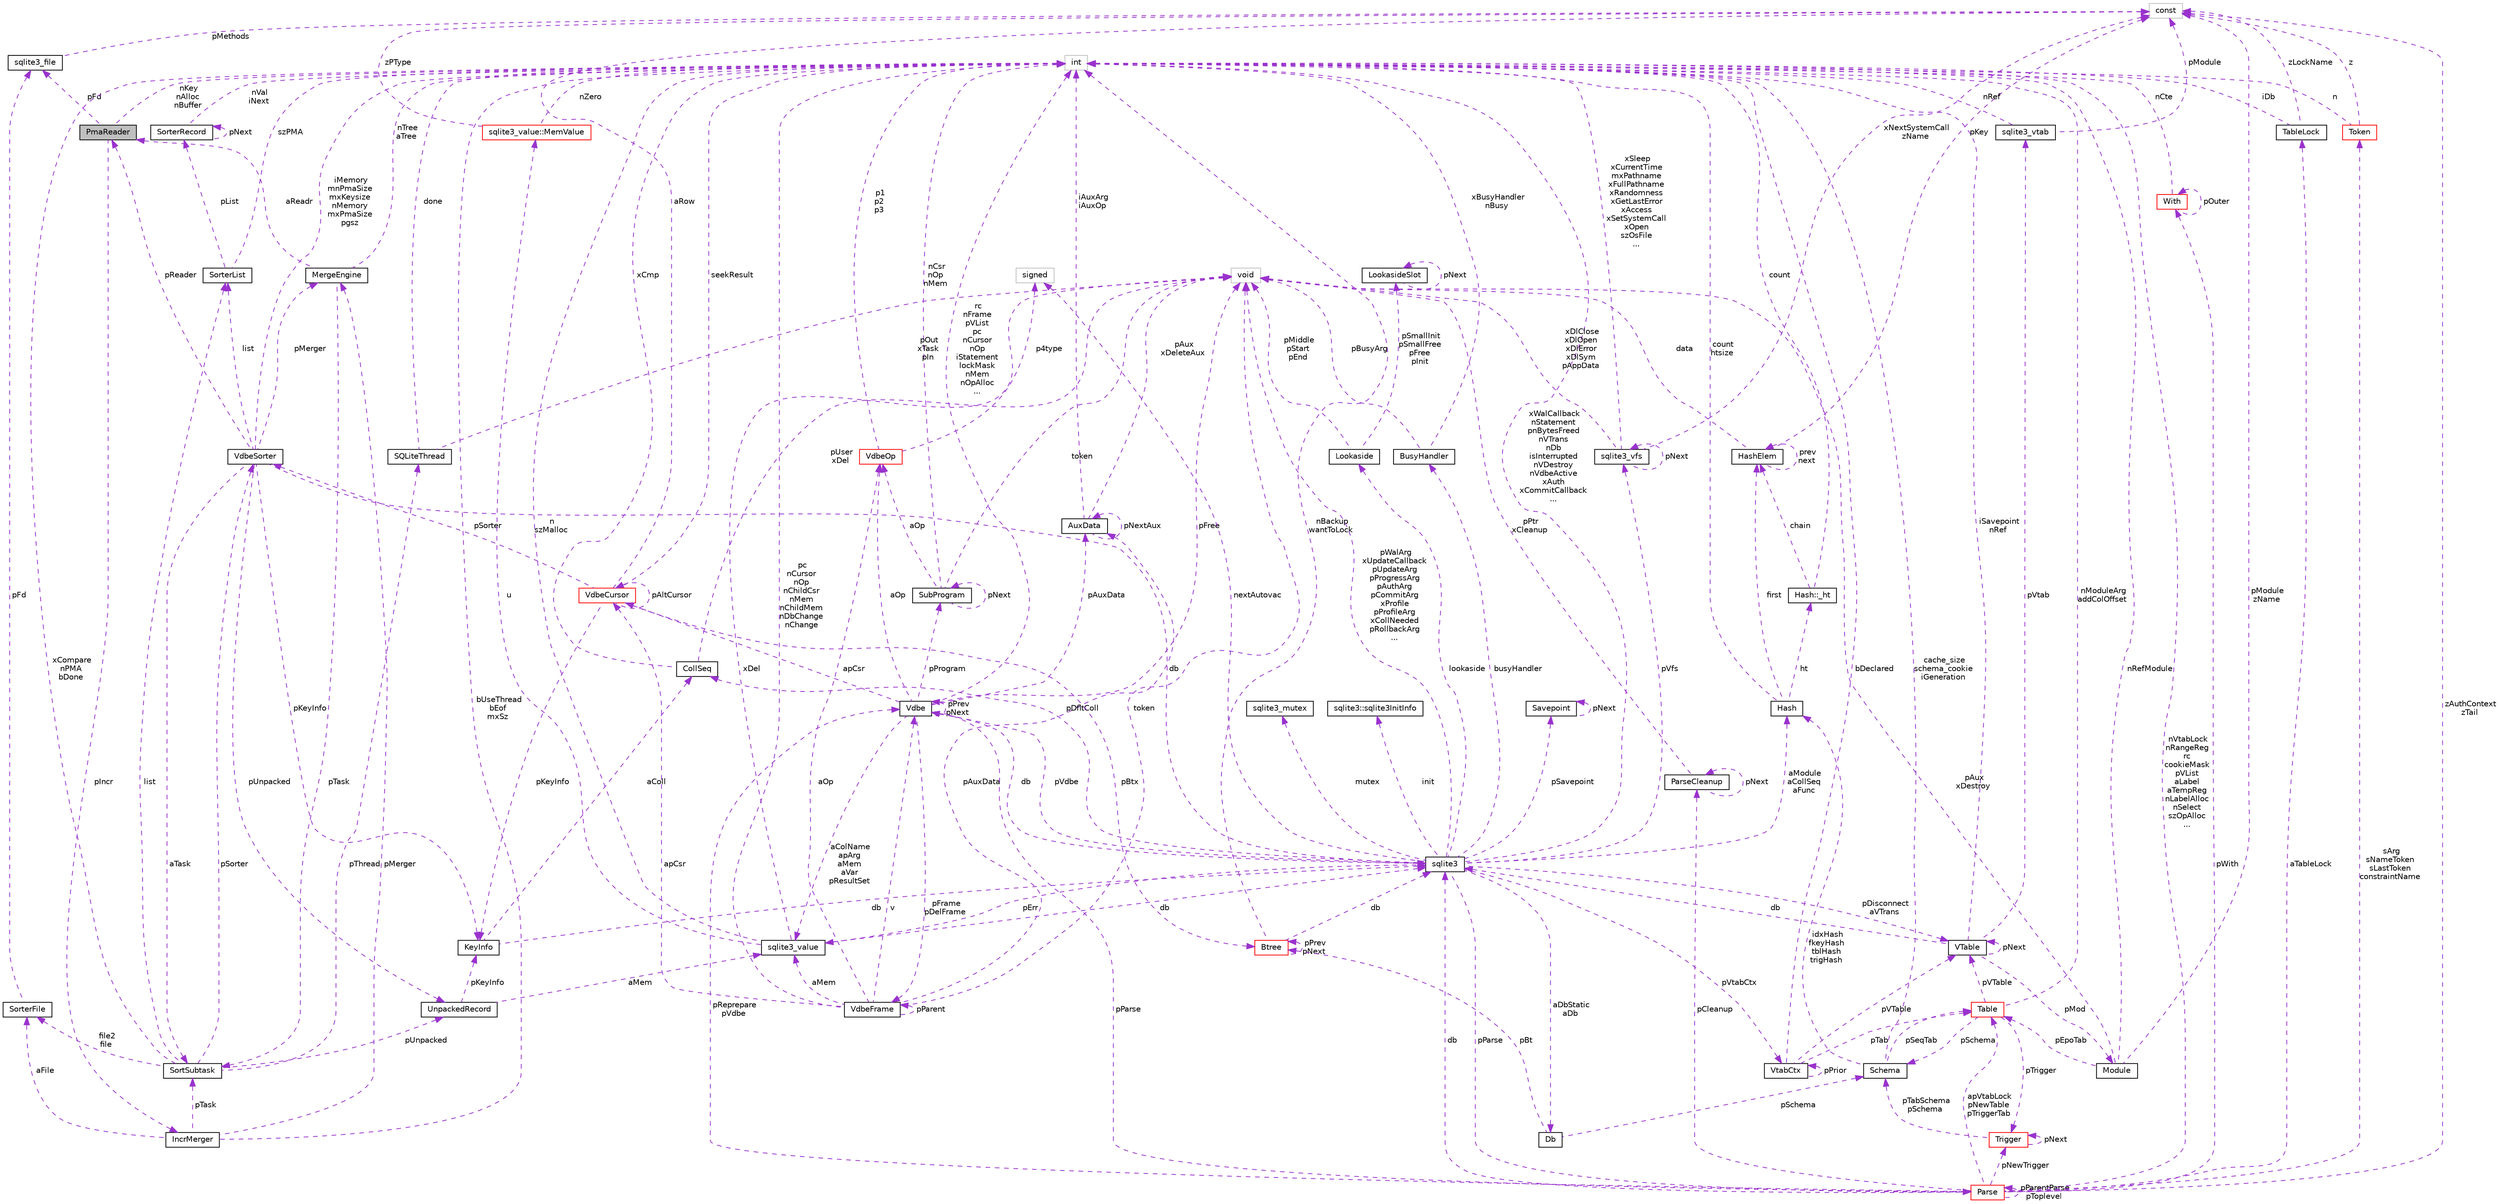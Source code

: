 digraph "PmaReader"
{
 // LATEX_PDF_SIZE
  edge [fontname="Helvetica",fontsize="10",labelfontname="Helvetica",labelfontsize="10"];
  node [fontname="Helvetica",fontsize="10",shape=record];
  Node1 [label="PmaReader",height=0.2,width=0.4,color="black", fillcolor="grey75", style="filled", fontcolor="black",tooltip=" "];
  Node2 -> Node1 [dir="back",color="darkorchid3",fontsize="10",style="dashed",label=" pFd" ,fontname="Helvetica"];
  Node2 [label="sqlite3_file",height=0.2,width=0.4,color="black", fillcolor="white", style="filled",URL="$structsqlite3__file.html",tooltip=" "];
  Node3 -> Node2 [dir="back",color="darkorchid3",fontsize="10",style="dashed",label=" pMethods" ,fontname="Helvetica"];
  Node3 [label="const",height=0.2,width=0.4,color="grey75", fillcolor="white", style="filled",tooltip=" "];
  Node4 -> Node1 [dir="back",color="darkorchid3",fontsize="10",style="dashed",label=" nKey\nnAlloc\nnBuffer" ,fontname="Helvetica"];
  Node4 [label="int",height=0.2,width=0.4,color="grey75", fillcolor="white", style="filled",tooltip=" "];
  Node5 -> Node1 [dir="back",color="darkorchid3",fontsize="10",style="dashed",label=" pIncr" ,fontname="Helvetica"];
  Node5 [label="IncrMerger",height=0.2,width=0.4,color="black", fillcolor="white", style="filled",URL="$structIncrMerger.html",tooltip=" "];
  Node6 -> Node5 [dir="back",color="darkorchid3",fontsize="10",style="dashed",label=" pMerger" ,fontname="Helvetica"];
  Node6 [label="MergeEngine",height=0.2,width=0.4,color="black", fillcolor="white", style="filled",URL="$structMergeEngine.html",tooltip=" "];
  Node1 -> Node6 [dir="back",color="darkorchid3",fontsize="10",style="dashed",label=" aReadr" ,fontname="Helvetica"];
  Node4 -> Node6 [dir="back",color="darkorchid3",fontsize="10",style="dashed",label=" nTree\naTree" ,fontname="Helvetica"];
  Node7 -> Node6 [dir="back",color="darkorchid3",fontsize="10",style="dashed",label=" pTask" ,fontname="Helvetica"];
  Node7 [label="SortSubtask",height=0.2,width=0.4,color="black", fillcolor="white", style="filled",URL="$structSortSubtask.html",tooltip=" "];
  Node8 -> Node7 [dir="back",color="darkorchid3",fontsize="10",style="dashed",label=" list" ,fontname="Helvetica"];
  Node8 [label="SorterList",height=0.2,width=0.4,color="black", fillcolor="white", style="filled",URL="$structSorterList.html",tooltip=" "];
  Node9 -> Node8 [dir="back",color="darkorchid3",fontsize="10",style="dashed",label=" pList" ,fontname="Helvetica"];
  Node9 [label="SorterRecord",height=0.2,width=0.4,color="black", fillcolor="white", style="filled",URL="$structSorterRecord.html",tooltip=" "];
  Node9 -> Node9 [dir="back",color="darkorchid3",fontsize="10",style="dashed",label=" pNext" ,fontname="Helvetica"];
  Node4 -> Node9 [dir="back",color="darkorchid3",fontsize="10",style="dashed",label=" nVal\niNext" ,fontname="Helvetica"];
  Node4 -> Node8 [dir="back",color="darkorchid3",fontsize="10",style="dashed",label=" szPMA" ,fontname="Helvetica"];
  Node4 -> Node7 [dir="back",color="darkorchid3",fontsize="10",style="dashed",label=" xCompare\nnPMA\nbDone" ,fontname="Helvetica"];
  Node10 -> Node7 [dir="back",color="darkorchid3",fontsize="10",style="dashed",label=" pSorter" ,fontname="Helvetica"];
  Node10 [label="VdbeSorter",height=0.2,width=0.4,color="black", fillcolor="white", style="filled",URL="$structVdbeSorter.html",tooltip=" "];
  Node8 -> Node10 [dir="back",color="darkorchid3",fontsize="10",style="dashed",label=" list" ,fontname="Helvetica"];
  Node11 -> Node10 [dir="back",color="darkorchid3",fontsize="10",style="dashed",label=" db" ,fontname="Helvetica"];
  Node11 [label="sqlite3",height=0.2,width=0.4,color="black", fillcolor="white", style="filled",URL="$structsqlite3.html",tooltip=" "];
  Node12 -> Node11 [dir="back",color="darkorchid3",fontsize="10",style="dashed",label=" pVdbe" ,fontname="Helvetica"];
  Node12 [label="Vdbe",height=0.2,width=0.4,color="black", fillcolor="white", style="filled",URL="$structVdbe.html",tooltip=" "];
  Node12 -> Node12 [dir="back",color="darkorchid3",fontsize="10",style="dashed",label=" pPrev\npNext" ,fontname="Helvetica"];
  Node11 -> Node12 [dir="back",color="darkorchid3",fontsize="10",style="dashed",label=" db" ,fontname="Helvetica"];
  Node13 -> Node12 [dir="back",color="darkorchid3",fontsize="10",style="dashed",label=" pFree" ,fontname="Helvetica"];
  Node13 [label="void",height=0.2,width=0.4,color="grey75", fillcolor="white", style="filled",tooltip=" "];
  Node14 -> Node12 [dir="back",color="darkorchid3",fontsize="10",style="dashed",label=" aColName\napArg\naMem\naVar\npResultSet" ,fontname="Helvetica"];
  Node14 [label="sqlite3_value",height=0.2,width=0.4,color="black", fillcolor="white", style="filled",URL="$structsqlite3__value.html",tooltip=" "];
  Node11 -> Node14 [dir="back",color="darkorchid3",fontsize="10",style="dashed",label=" db" ,fontname="Helvetica"];
  Node13 -> Node14 [dir="back",color="darkorchid3",fontsize="10",style="dashed",label=" xDel" ,fontname="Helvetica"];
  Node15 -> Node14 [dir="back",color="darkorchid3",fontsize="10",style="dashed",label=" u" ,fontname="Helvetica"];
  Node15 [label="sqlite3_value::MemValue",height=0.2,width=0.4,color="red", fillcolor="white", style="filled",URL="$unionsqlite3__value_1_1MemValue.html",tooltip=" "];
  Node4 -> Node15 [dir="back",color="darkorchid3",fontsize="10",style="dashed",label=" nZero" ,fontname="Helvetica"];
  Node3 -> Node15 [dir="back",color="darkorchid3",fontsize="10",style="dashed",label=" zPType" ,fontname="Helvetica"];
  Node4 -> Node14 [dir="back",color="darkorchid3",fontsize="10",style="dashed",label=" n\nszMalloc" ,fontname="Helvetica"];
  Node18 -> Node12 [dir="back",color="darkorchid3",fontsize="10",style="dashed",label=" pFrame\npDelFrame" ,fontname="Helvetica"];
  Node18 [label="VdbeFrame",height=0.2,width=0.4,color="black", fillcolor="white", style="filled",URL="$structVdbeFrame.html",tooltip=" "];
  Node12 -> Node18 [dir="back",color="darkorchid3",fontsize="10",style="dashed",label=" v" ,fontname="Helvetica"];
  Node13 -> Node18 [dir="back",color="darkorchid3",fontsize="10",style="dashed",label=" token" ,fontname="Helvetica"];
  Node14 -> Node18 [dir="back",color="darkorchid3",fontsize="10",style="dashed",label=" aMem" ,fontname="Helvetica"];
  Node18 -> Node18 [dir="back",color="darkorchid3",fontsize="10",style="dashed",label=" pParent" ,fontname="Helvetica"];
  Node4 -> Node18 [dir="back",color="darkorchid3",fontsize="10",style="dashed",label=" pc\nnCursor\nnOp\nnChildCsr\nnMem\nnChildMem\nnDbChange\nnChange" ,fontname="Helvetica"];
  Node19 -> Node18 [dir="back",color="darkorchid3",fontsize="10",style="dashed",label=" pAuxData" ,fontname="Helvetica"];
  Node19 [label="AuxData",height=0.2,width=0.4,color="black", fillcolor="white", style="filled",URL="$structAuxData.html",tooltip=" "];
  Node13 -> Node19 [dir="back",color="darkorchid3",fontsize="10",style="dashed",label=" pAux\nxDeleteAux" ,fontname="Helvetica"];
  Node4 -> Node19 [dir="back",color="darkorchid3",fontsize="10",style="dashed",label=" iAuxArg\niAuxOp" ,fontname="Helvetica"];
  Node19 -> Node19 [dir="back",color="darkorchid3",fontsize="10",style="dashed",label=" pNextAux" ,fontname="Helvetica"];
  Node20 -> Node18 [dir="back",color="darkorchid3",fontsize="10",style="dashed",label=" apCsr" ,fontname="Helvetica"];
  Node20 [label="VdbeCursor",height=0.2,width=0.4,color="red", fillcolor="white", style="filled",URL="$structVdbeCursor.html",tooltip=" "];
  Node4 -> Node20 [dir="back",color="darkorchid3",fontsize="10",style="dashed",label=" seekResult" ,fontname="Helvetica"];
  Node20 -> Node20 [dir="back",color="darkorchid3",fontsize="10",style="dashed",label=" pAltCursor" ,fontname="Helvetica"];
  Node38 -> Node20 [dir="back",color="darkorchid3",fontsize="10",style="dashed",label=" pKeyInfo" ,fontname="Helvetica"];
  Node38 [label="KeyInfo",height=0.2,width=0.4,color="black", fillcolor="white", style="filled",URL="$structKeyInfo.html",tooltip=" "];
  Node11 -> Node38 [dir="back",color="darkorchid3",fontsize="10",style="dashed",label=" db" ,fontname="Helvetica"];
  Node39 -> Node38 [dir="back",color="darkorchid3",fontsize="10",style="dashed",label=" aColl" ,fontname="Helvetica"];
  Node39 [label="CollSeq",height=0.2,width=0.4,color="black", fillcolor="white", style="filled",URL="$structCollSeq.html",tooltip=" "];
  Node13 -> Node39 [dir="back",color="darkorchid3",fontsize="10",style="dashed",label=" pUser\nxDel" ,fontname="Helvetica"];
  Node4 -> Node39 [dir="back",color="darkorchid3",fontsize="10",style="dashed",label=" xCmp" ,fontname="Helvetica"];
  Node10 -> Node20 [dir="back",color="darkorchid3",fontsize="10",style="dashed",label=" pSorter" ,fontname="Helvetica"];
  Node27 -> Node20 [dir="back",color="darkorchid3",fontsize="10",style="dashed",label=" pBtx" ,fontname="Helvetica"];
  Node27 [label="Btree",height=0.2,width=0.4,color="red", fillcolor="white", style="filled",URL="$structBtree.html",tooltip=" "];
  Node11 -> Node27 [dir="back",color="darkorchid3",fontsize="10",style="dashed",label=" db" ,fontname="Helvetica"];
  Node4 -> Node27 [dir="back",color="darkorchid3",fontsize="10",style="dashed",label=" nBackup\nwantToLock" ,fontname="Helvetica"];
  Node27 -> Node27 [dir="back",color="darkorchid3",fontsize="10",style="dashed",label=" pPrev\npNext" ,fontname="Helvetica"];
  Node3 -> Node20 [dir="back",color="darkorchid3",fontsize="10",style="dashed",label=" aRow" ,fontname="Helvetica"];
  Node42 -> Node18 [dir="back",color="darkorchid3",fontsize="10",style="dashed",label=" aOp" ,fontname="Helvetica"];
  Node42 [label="VdbeOp",height=0.2,width=0.4,color="red", fillcolor="white", style="filled",URL="$structVdbeOp.html",tooltip=" "];
  Node4 -> Node42 [dir="back",color="darkorchid3",fontsize="10",style="dashed",label=" p1\np2\np3" ,fontname="Helvetica"];
  Node75 -> Node42 [dir="back",color="darkorchid3",fontsize="10",style="dashed",label=" p4type" ,fontname="Helvetica"];
  Node75 [label="signed",height=0.2,width=0.4,color="grey75", fillcolor="white", style="filled",tooltip=" "];
  Node4 -> Node12 [dir="back",color="darkorchid3",fontsize="10",style="dashed",label=" rc\nnFrame\npVList\npc\nnCursor\nnOp\niStatement\nlockMask\nnMem\nnOpAlloc\n..." ,fontname="Helvetica"];
  Node19 -> Node12 [dir="back",color="darkorchid3",fontsize="10",style="dashed",label=" pAuxData" ,fontname="Helvetica"];
  Node73 -> Node12 [dir="back",color="darkorchid3",fontsize="10",style="dashed",label=" pProgram" ,fontname="Helvetica"];
  Node73 [label="SubProgram",height=0.2,width=0.4,color="black", fillcolor="white", style="filled",URL="$structSubProgram.html",tooltip=" "];
  Node13 -> Node73 [dir="back",color="darkorchid3",fontsize="10",style="dashed",label=" token" ,fontname="Helvetica"];
  Node4 -> Node73 [dir="back",color="darkorchid3",fontsize="10",style="dashed",label=" nCsr\nnOp\nnMem" ,fontname="Helvetica"];
  Node73 -> Node73 [dir="back",color="darkorchid3",fontsize="10",style="dashed",label=" pNext" ,fontname="Helvetica"];
  Node42 -> Node73 [dir="back",color="darkorchid3",fontsize="10",style="dashed",label=" aOp" ,fontname="Helvetica"];
  Node20 -> Node12 [dir="back",color="darkorchid3",fontsize="10",style="dashed",label=" apCsr" ,fontname="Helvetica"];
  Node76 -> Node12 [dir="back",color="darkorchid3",fontsize="10",style="dashed",label=" pParse" ,fontname="Helvetica"];
  Node76 [label="Parse",height=0.2,width=0.4,color="red", fillcolor="white", style="filled",URL="$structParse.html",tooltip=" "];
  Node12 -> Node76 [dir="back",color="darkorchid3",fontsize="10",style="dashed",label=" pReprepare\npVdbe" ,fontname="Helvetica"];
  Node11 -> Node76 [dir="back",color="darkorchid3",fontsize="10",style="dashed",label=" db" ,fontname="Helvetica"];
  Node77 -> Node76 [dir="back",color="darkorchid3",fontsize="10",style="dashed",label=" pCleanup" ,fontname="Helvetica"];
  Node77 [label="ParseCleanup",height=0.2,width=0.4,color="black", fillcolor="white", style="filled",URL="$structParseCleanup.html",tooltip=" "];
  Node77 -> Node77 [dir="back",color="darkorchid3",fontsize="10",style="dashed",label=" pNext" ,fontname="Helvetica"];
  Node13 -> Node77 [dir="back",color="darkorchid3",fontsize="10",style="dashed",label=" pPtr\nxCleanup" ,fontname="Helvetica"];
  Node78 -> Node76 [dir="back",color="darkorchid3",fontsize="10",style="dashed",label=" aTableLock" ,fontname="Helvetica"];
  Node78 [label="TableLock",height=0.2,width=0.4,color="black", fillcolor="white", style="filled",URL="$structTableLock.html",tooltip=" "];
  Node4 -> Node78 [dir="back",color="darkorchid3",fontsize="10",style="dashed",label=" iDb" ,fontname="Helvetica"];
  Node3 -> Node78 [dir="back",color="darkorchid3",fontsize="10",style="dashed",label=" zLockName" ,fontname="Helvetica"];
  Node79 -> Node76 [dir="back",color="darkorchid3",fontsize="10",style="dashed",label=" sArg\nsNameToken\nsLastToken\nconstraintName" ,fontname="Helvetica"];
  Node79 [label="Token",height=0.2,width=0.4,color="red", fillcolor="white", style="filled",URL="$classToken.html",tooltip=" "];
  Node4 -> Node79 [dir="back",color="darkorchid3",fontsize="10",style="dashed",label=" n" ,fontname="Helvetica"];
  Node3 -> Node79 [dir="back",color="darkorchid3",fontsize="10",style="dashed",label=" z" ,fontname="Helvetica"];
  Node59 -> Node76 [dir="back",color="darkorchid3",fontsize="10",style="dashed",label=" pWith" ,fontname="Helvetica"];
  Node59 [label="With",height=0.2,width=0.4,color="red", fillcolor="white", style="filled",URL="$structWith.html",tooltip=" "];
  Node59 -> Node59 [dir="back",color="darkorchid3",fontsize="10",style="dashed",label=" pOuter" ,fontname="Helvetica"];
  Node4 -> Node59 [dir="back",color="darkorchid3",fontsize="10",style="dashed",label=" nCte" ,fontname="Helvetica"];
  Node4 -> Node76 [dir="back",color="darkorchid3",fontsize="10",style="dashed",label=" nVtabLock\nnRangeReg\nrc\ncookieMask\npVList\naLabel\naTempReg\nnLabelAlloc\nnSelect\nszOpAlloc\n..." ,fontname="Helvetica"];
  Node46 -> Node76 [dir="back",color="darkorchid3",fontsize="10",style="dashed",label=" apVtabLock\npNewTable\npTriggerTab" ,fontname="Helvetica"];
  Node46 [label="Table",height=0.2,width=0.4,color="red", fillcolor="white", style="filled",URL="$structTable.html",tooltip=" "];
  Node47 -> Node46 [dir="back",color="darkorchid3",fontsize="10",style="dashed",label=" pSchema" ,fontname="Helvetica"];
  Node47 [label="Schema",height=0.2,width=0.4,color="black", fillcolor="white", style="filled",URL="$structSchema.html",tooltip=" "];
  Node4 -> Node47 [dir="back",color="darkorchid3",fontsize="10",style="dashed",label=" cache_size\nschema_cookie\niGeneration" ,fontname="Helvetica"];
  Node46 -> Node47 [dir="back",color="darkorchid3",fontsize="10",style="dashed",label=" pSeqTab" ,fontname="Helvetica"];
  Node48 -> Node47 [dir="back",color="darkorchid3",fontsize="10",style="dashed",label=" idxHash\nfkeyHash\ntblHash\ntrigHash" ,fontname="Helvetica"];
  Node48 [label="Hash",height=0.2,width=0.4,color="black", fillcolor="white", style="filled",URL="$structHash.html",tooltip=" "];
  Node49 -> Node48 [dir="back",color="darkorchid3",fontsize="10",style="dashed",label=" ht" ,fontname="Helvetica"];
  Node49 [label="Hash::_ht",height=0.2,width=0.4,color="black", fillcolor="white", style="filled",URL="$structHash_1_1__ht.html",tooltip=" "];
  Node4 -> Node49 [dir="back",color="darkorchid3",fontsize="10",style="dashed",label=" count" ,fontname="Helvetica"];
  Node50 -> Node49 [dir="back",color="darkorchid3",fontsize="10",style="dashed",label=" chain" ,fontname="Helvetica"];
  Node50 [label="HashElem",height=0.2,width=0.4,color="black", fillcolor="white", style="filled",URL="$structHashElem.html",tooltip=" "];
  Node13 -> Node50 [dir="back",color="darkorchid3",fontsize="10",style="dashed",label=" data" ,fontname="Helvetica"];
  Node50 -> Node50 [dir="back",color="darkorchid3",fontsize="10",style="dashed",label=" prev\nnext" ,fontname="Helvetica"];
  Node3 -> Node50 [dir="back",color="darkorchid3",fontsize="10",style="dashed",label=" pKey" ,fontname="Helvetica"];
  Node4 -> Node48 [dir="back",color="darkorchid3",fontsize="10",style="dashed",label=" count\nhtsize" ,fontname="Helvetica"];
  Node50 -> Node48 [dir="back",color="darkorchid3",fontsize="10",style="dashed",label=" first" ,fontname="Helvetica"];
  Node44 -> Node46 [dir="back",color="darkorchid3",fontsize="10",style="dashed",label=" pVTable" ,fontname="Helvetica"];
  Node44 [label="VTable",height=0.2,width=0.4,color="black", fillcolor="white", style="filled",URL="$structVTable.html",tooltip=" "];
  Node11 -> Node44 [dir="back",color="darkorchid3",fontsize="10",style="dashed",label=" db" ,fontname="Helvetica"];
  Node44 -> Node44 [dir="back",color="darkorchid3",fontsize="10",style="dashed",label=" pNext" ,fontname="Helvetica"];
  Node4 -> Node44 [dir="back",color="darkorchid3",fontsize="10",style="dashed",label=" iSavepoint\nnRef" ,fontname="Helvetica"];
  Node45 -> Node44 [dir="back",color="darkorchid3",fontsize="10",style="dashed",label=" pMod" ,fontname="Helvetica"];
  Node45 [label="Module",height=0.2,width=0.4,color="black", fillcolor="white", style="filled",URL="$structModule.html",tooltip=" "];
  Node13 -> Node45 [dir="back",color="darkorchid3",fontsize="10",style="dashed",label=" pAux\nxDestroy" ,fontname="Helvetica"];
  Node4 -> Node45 [dir="back",color="darkorchid3",fontsize="10",style="dashed",label=" nRefModule" ,fontname="Helvetica"];
  Node46 -> Node45 [dir="back",color="darkorchid3",fontsize="10",style="dashed",label=" pEpoTab" ,fontname="Helvetica"];
  Node3 -> Node45 [dir="back",color="darkorchid3",fontsize="10",style="dashed",label=" pModule\nzName" ,fontname="Helvetica"];
  Node41 -> Node44 [dir="back",color="darkorchid3",fontsize="10",style="dashed",label=" pVtab" ,fontname="Helvetica"];
  Node41 [label="sqlite3_vtab",height=0.2,width=0.4,color="black", fillcolor="white", style="filled",URL="$structsqlite3__vtab.html",tooltip=" "];
  Node4 -> Node41 [dir="back",color="darkorchid3",fontsize="10",style="dashed",label=" nRef" ,fontname="Helvetica"];
  Node3 -> Node41 [dir="back",color="darkorchid3",fontsize="10",style="dashed",label=" pModule" ,fontname="Helvetica"];
  Node4 -> Node46 [dir="back",color="darkorchid3",fontsize="10",style="dashed",label=" nModuleArg\naddColOffset" ,fontname="Helvetica"];
  Node70 -> Node46 [dir="back",color="darkorchid3",fontsize="10",style="dashed",label=" pTrigger" ,fontname="Helvetica"];
  Node70 [label="Trigger",height=0.2,width=0.4,color="red", fillcolor="white", style="filled",URL="$structTrigger.html",tooltip=" "];
  Node47 -> Node70 [dir="back",color="darkorchid3",fontsize="10",style="dashed",label=" pTabSchema\npSchema" ,fontname="Helvetica"];
  Node70 -> Node70 [dir="back",color="darkorchid3",fontsize="10",style="dashed",label=" pNext" ,fontname="Helvetica"];
  Node70 -> Node76 [dir="back",color="darkorchid3",fontsize="10",style="dashed",label=" pNewTrigger" ,fontname="Helvetica"];
  Node3 -> Node76 [dir="back",color="darkorchid3",fontsize="10",style="dashed",label=" zAuthContext\nzTail" ,fontname="Helvetica"];
  Node76 -> Node76 [dir="back",color="darkorchid3",fontsize="10",style="dashed",label=" pParentParse\npToplevel" ,fontname="Helvetica"];
  Node42 -> Node12 [dir="back",color="darkorchid3",fontsize="10",style="dashed",label=" aOp" ,fontname="Helvetica"];
  Node97 -> Node11 [dir="back",color="darkorchid3",fontsize="10",style="dashed",label=" pSavepoint" ,fontname="Helvetica"];
  Node97 [label="Savepoint",height=0.2,width=0.4,color="black", fillcolor="white", style="filled",URL="$structSavepoint.html",tooltip=" "];
  Node97 -> Node97 [dir="back",color="darkorchid3",fontsize="10",style="dashed",label=" pNext" ,fontname="Helvetica"];
  Node13 -> Node11 [dir="back",color="darkorchid3",fontsize="10",style="dashed",label=" pWalArg\nxUpdateCallback\npUpdateArg\npProgressArg\npAuthArg\npCommitArg\nxProfile\npProfileArg\nxCollNeeded\npRollbackArg\n..." ,fontname="Helvetica"];
  Node98 -> Node11 [dir="back",color="darkorchid3",fontsize="10",style="dashed",label=" lookaside" ,fontname="Helvetica"];
  Node98 [label="Lookaside",height=0.2,width=0.4,color="black", fillcolor="white", style="filled",URL="$structLookaside.html",tooltip=" "];
  Node13 -> Node98 [dir="back",color="darkorchid3",fontsize="10",style="dashed",label=" pMiddle\npStart\npEnd" ,fontname="Helvetica"];
  Node99 -> Node98 [dir="back",color="darkorchid3",fontsize="10",style="dashed",label=" pSmallInit\npSmallFree\npFree\npInit" ,fontname="Helvetica"];
  Node99 [label="LookasideSlot",height=0.2,width=0.4,color="black", fillcolor="white", style="filled",URL="$structLookasideSlot.html",tooltip=" "];
  Node99 -> Node99 [dir="back",color="darkorchid3",fontsize="10",style="dashed",label=" pNext" ,fontname="Helvetica"];
  Node14 -> Node11 [dir="back",color="darkorchid3",fontsize="10",style="dashed",label=" pErr" ,fontname="Helvetica"];
  Node25 -> Node11 [dir="back",color="darkorchid3",fontsize="10",style="dashed",label=" mutex" ,fontname="Helvetica"];
  Node25 [label="sqlite3_mutex",height=0.2,width=0.4,color="black", fillcolor="white", style="filled",URL="$structsqlite3__mutex.html",tooltip=" "];
  Node34 -> Node11 [dir="back",color="darkorchid3",fontsize="10",style="dashed",label=" pVfs" ,fontname="Helvetica"];
  Node34 [label="sqlite3_vfs",height=0.2,width=0.4,color="black", fillcolor="white", style="filled",URL="$structsqlite3__vfs.html",tooltip=" "];
  Node13 -> Node34 [dir="back",color="darkorchid3",fontsize="10",style="dashed",label=" xDlClose\nxDlOpen\nxDlError\nxDlSym\npAppData" ,fontname="Helvetica"];
  Node34 -> Node34 [dir="back",color="darkorchid3",fontsize="10",style="dashed",label=" pNext" ,fontname="Helvetica"];
  Node4 -> Node34 [dir="back",color="darkorchid3",fontsize="10",style="dashed",label=" xSleep\nxCurrentTime\nmxPathname\nxFullPathname\nxRandomness\nxGetLastError\nxAccess\nxSetSystemCall\nxOpen\nszOsFile\n..." ,fontname="Helvetica"];
  Node3 -> Node34 [dir="back",color="darkorchid3",fontsize="10",style="dashed",label=" xNextSystemCall\nzName" ,fontname="Helvetica"];
  Node100 -> Node11 [dir="back",color="darkorchid3",fontsize="10",style="dashed",label=" init" ,fontname="Helvetica"];
  Node100 [label="sqlite3::sqlite3InitInfo",height=0.2,width=0.4,color="black", fillcolor="white", style="filled",URL="$structsqlite3_1_1sqlite3InitInfo.html",tooltip=" "];
  Node101 -> Node11 [dir="back",color="darkorchid3",fontsize="10",style="dashed",label=" busyHandler" ,fontname="Helvetica"];
  Node101 [label="BusyHandler",height=0.2,width=0.4,color="black", fillcolor="white", style="filled",URL="$structBusyHandler.html",tooltip=" "];
  Node13 -> Node101 [dir="back",color="darkorchid3",fontsize="10",style="dashed",label=" pBusyArg" ,fontname="Helvetica"];
  Node4 -> Node101 [dir="back",color="darkorchid3",fontsize="10",style="dashed",label=" xBusyHandler\nnBusy" ,fontname="Helvetica"];
  Node102 -> Node11 [dir="back",color="darkorchid3",fontsize="10",style="dashed",label=" pVtabCtx" ,fontname="Helvetica"];
  Node102 [label="VtabCtx",height=0.2,width=0.4,color="black", fillcolor="white", style="filled",URL="$structVtabCtx.html",tooltip=" "];
  Node102 -> Node102 [dir="back",color="darkorchid3",fontsize="10",style="dashed",label=" pPrior" ,fontname="Helvetica"];
  Node4 -> Node102 [dir="back",color="darkorchid3",fontsize="10",style="dashed",label=" bDeclared" ,fontname="Helvetica"];
  Node44 -> Node102 [dir="back",color="darkorchid3",fontsize="10",style="dashed",label=" pVTable" ,fontname="Helvetica"];
  Node46 -> Node102 [dir="back",color="darkorchid3",fontsize="10",style="dashed",label=" pTab" ,fontname="Helvetica"];
  Node39 -> Node11 [dir="back",color="darkorchid3",fontsize="10",style="dashed",label=" pDfltColl" ,fontname="Helvetica"];
  Node44 -> Node11 [dir="back",color="darkorchid3",fontsize="10",style="dashed",label=" pDisconnect\naVTrans" ,fontname="Helvetica"];
  Node4 -> Node11 [dir="back",color="darkorchid3",fontsize="10",style="dashed",label=" xWalCallback\nnStatement\npnBytesFreed\nnVTrans\nnDb\nisInterrupted\nnVDestroy\nnVdbeActive\nxAuth\nxCommitCallback\n..." ,fontname="Helvetica"];
  Node75 -> Node11 [dir="back",color="darkorchid3",fontsize="10",style="dashed",label=" nextAutovac" ,fontname="Helvetica"];
  Node103 -> Node11 [dir="back",color="darkorchid3",fontsize="10",style="dashed",label=" aDbStatic\naDb" ,fontname="Helvetica"];
  Node103 [label="Db",height=0.2,width=0.4,color="black", fillcolor="white", style="filled",URL="$structDb.html",tooltip=" "];
  Node47 -> Node103 [dir="back",color="darkorchid3",fontsize="10",style="dashed",label=" pSchema" ,fontname="Helvetica"];
  Node27 -> Node103 [dir="back",color="darkorchid3",fontsize="10",style="dashed",label=" pBt" ,fontname="Helvetica"];
  Node48 -> Node11 [dir="back",color="darkorchid3",fontsize="10",style="dashed",label=" aModule\naCollSeq\naFunc" ,fontname="Helvetica"];
  Node76 -> Node11 [dir="back",color="darkorchid3",fontsize="10",style="dashed",label=" pParse" ,fontname="Helvetica"];
  Node6 -> Node10 [dir="back",color="darkorchid3",fontsize="10",style="dashed",label=" pMerger" ,fontname="Helvetica"];
  Node1 -> Node10 [dir="back",color="darkorchid3",fontsize="10",style="dashed",label=" pReader" ,fontname="Helvetica"];
  Node4 -> Node10 [dir="back",color="darkorchid3",fontsize="10",style="dashed",label=" iMemory\nmnPmaSize\nmxKeysize\nnMemory\nmxPmaSize\npgsz" ,fontname="Helvetica"];
  Node38 -> Node10 [dir="back",color="darkorchid3",fontsize="10",style="dashed",label=" pKeyInfo" ,fontname="Helvetica"];
  Node104 -> Node10 [dir="back",color="darkorchid3",fontsize="10",style="dashed",label=" pUnpacked" ,fontname="Helvetica"];
  Node104 [label="UnpackedRecord",height=0.2,width=0.4,color="black", fillcolor="white", style="filled",URL="$structUnpackedRecord.html",tooltip=" "];
  Node14 -> Node104 [dir="back",color="darkorchid3",fontsize="10",style="dashed",label=" aMem" ,fontname="Helvetica"];
  Node38 -> Node104 [dir="back",color="darkorchid3",fontsize="10",style="dashed",label=" pKeyInfo" ,fontname="Helvetica"];
  Node7 -> Node10 [dir="back",color="darkorchid3",fontsize="10",style="dashed",label=" aTask" ,fontname="Helvetica"];
  Node105 -> Node7 [dir="back",color="darkorchid3",fontsize="10",style="dashed",label=" pThread" ,fontname="Helvetica"];
  Node105 [label="SQLiteThread",height=0.2,width=0.4,color="black", fillcolor="white", style="filled",URL="$structSQLiteThread.html",tooltip=" "];
  Node13 -> Node105 [dir="back",color="darkorchid3",fontsize="10",style="dashed",label=" pOut\nxTask\npIn" ,fontname="Helvetica"];
  Node4 -> Node105 [dir="back",color="darkorchid3",fontsize="10",style="dashed",label=" done" ,fontname="Helvetica"];
  Node104 -> Node7 [dir="back",color="darkorchid3",fontsize="10",style="dashed",label=" pUnpacked" ,fontname="Helvetica"];
  Node106 -> Node7 [dir="back",color="darkorchid3",fontsize="10",style="dashed",label=" file2\nfile" ,fontname="Helvetica"];
  Node106 [label="SorterFile",height=0.2,width=0.4,color="black", fillcolor="white", style="filled",URL="$structSorterFile.html",tooltip=" "];
  Node2 -> Node106 [dir="back",color="darkorchid3",fontsize="10",style="dashed",label=" pFd" ,fontname="Helvetica"];
  Node4 -> Node5 [dir="back",color="darkorchid3",fontsize="10",style="dashed",label=" bUseThread\nbEof\nmxSz" ,fontname="Helvetica"];
  Node106 -> Node5 [dir="back",color="darkorchid3",fontsize="10",style="dashed",label=" aFile" ,fontname="Helvetica"];
  Node7 -> Node5 [dir="back",color="darkorchid3",fontsize="10",style="dashed",label=" pTask" ,fontname="Helvetica"];
}
